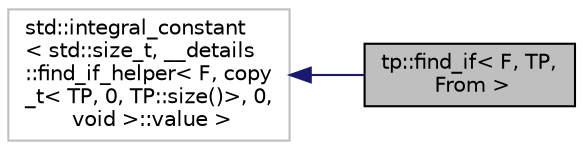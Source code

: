 digraph "tp::find_if&lt; F, TP, From &gt;"
{
 // LATEX_PDF_SIZE
  edge [fontname="Helvetica",fontsize="10",labelfontname="Helvetica",labelfontsize="10"];
  node [fontname="Helvetica",fontsize="10",shape=record];
  rankdir="LR";
  Node1 [label="tp::find_if\< F, TP,\l From \>",height=0.2,width=0.4,color="black", fillcolor="grey75", style="filled", fontcolor="black",tooltip="First the first type in a type_pack satisfying predicate condition."];
  Node2 -> Node1 [dir="back",color="midnightblue",fontsize="10",style="solid",fontname="Helvetica"];
  Node2 [label="std::integral_constant\l\< std::size_t, __details\l::find_if_helper\< F, copy\l_t\< TP, 0, TP::size()\>, 0,\l void \>::value \>",height=0.2,width=0.4,color="grey75", fillcolor="white", style="filled",tooltip=" "];
}
